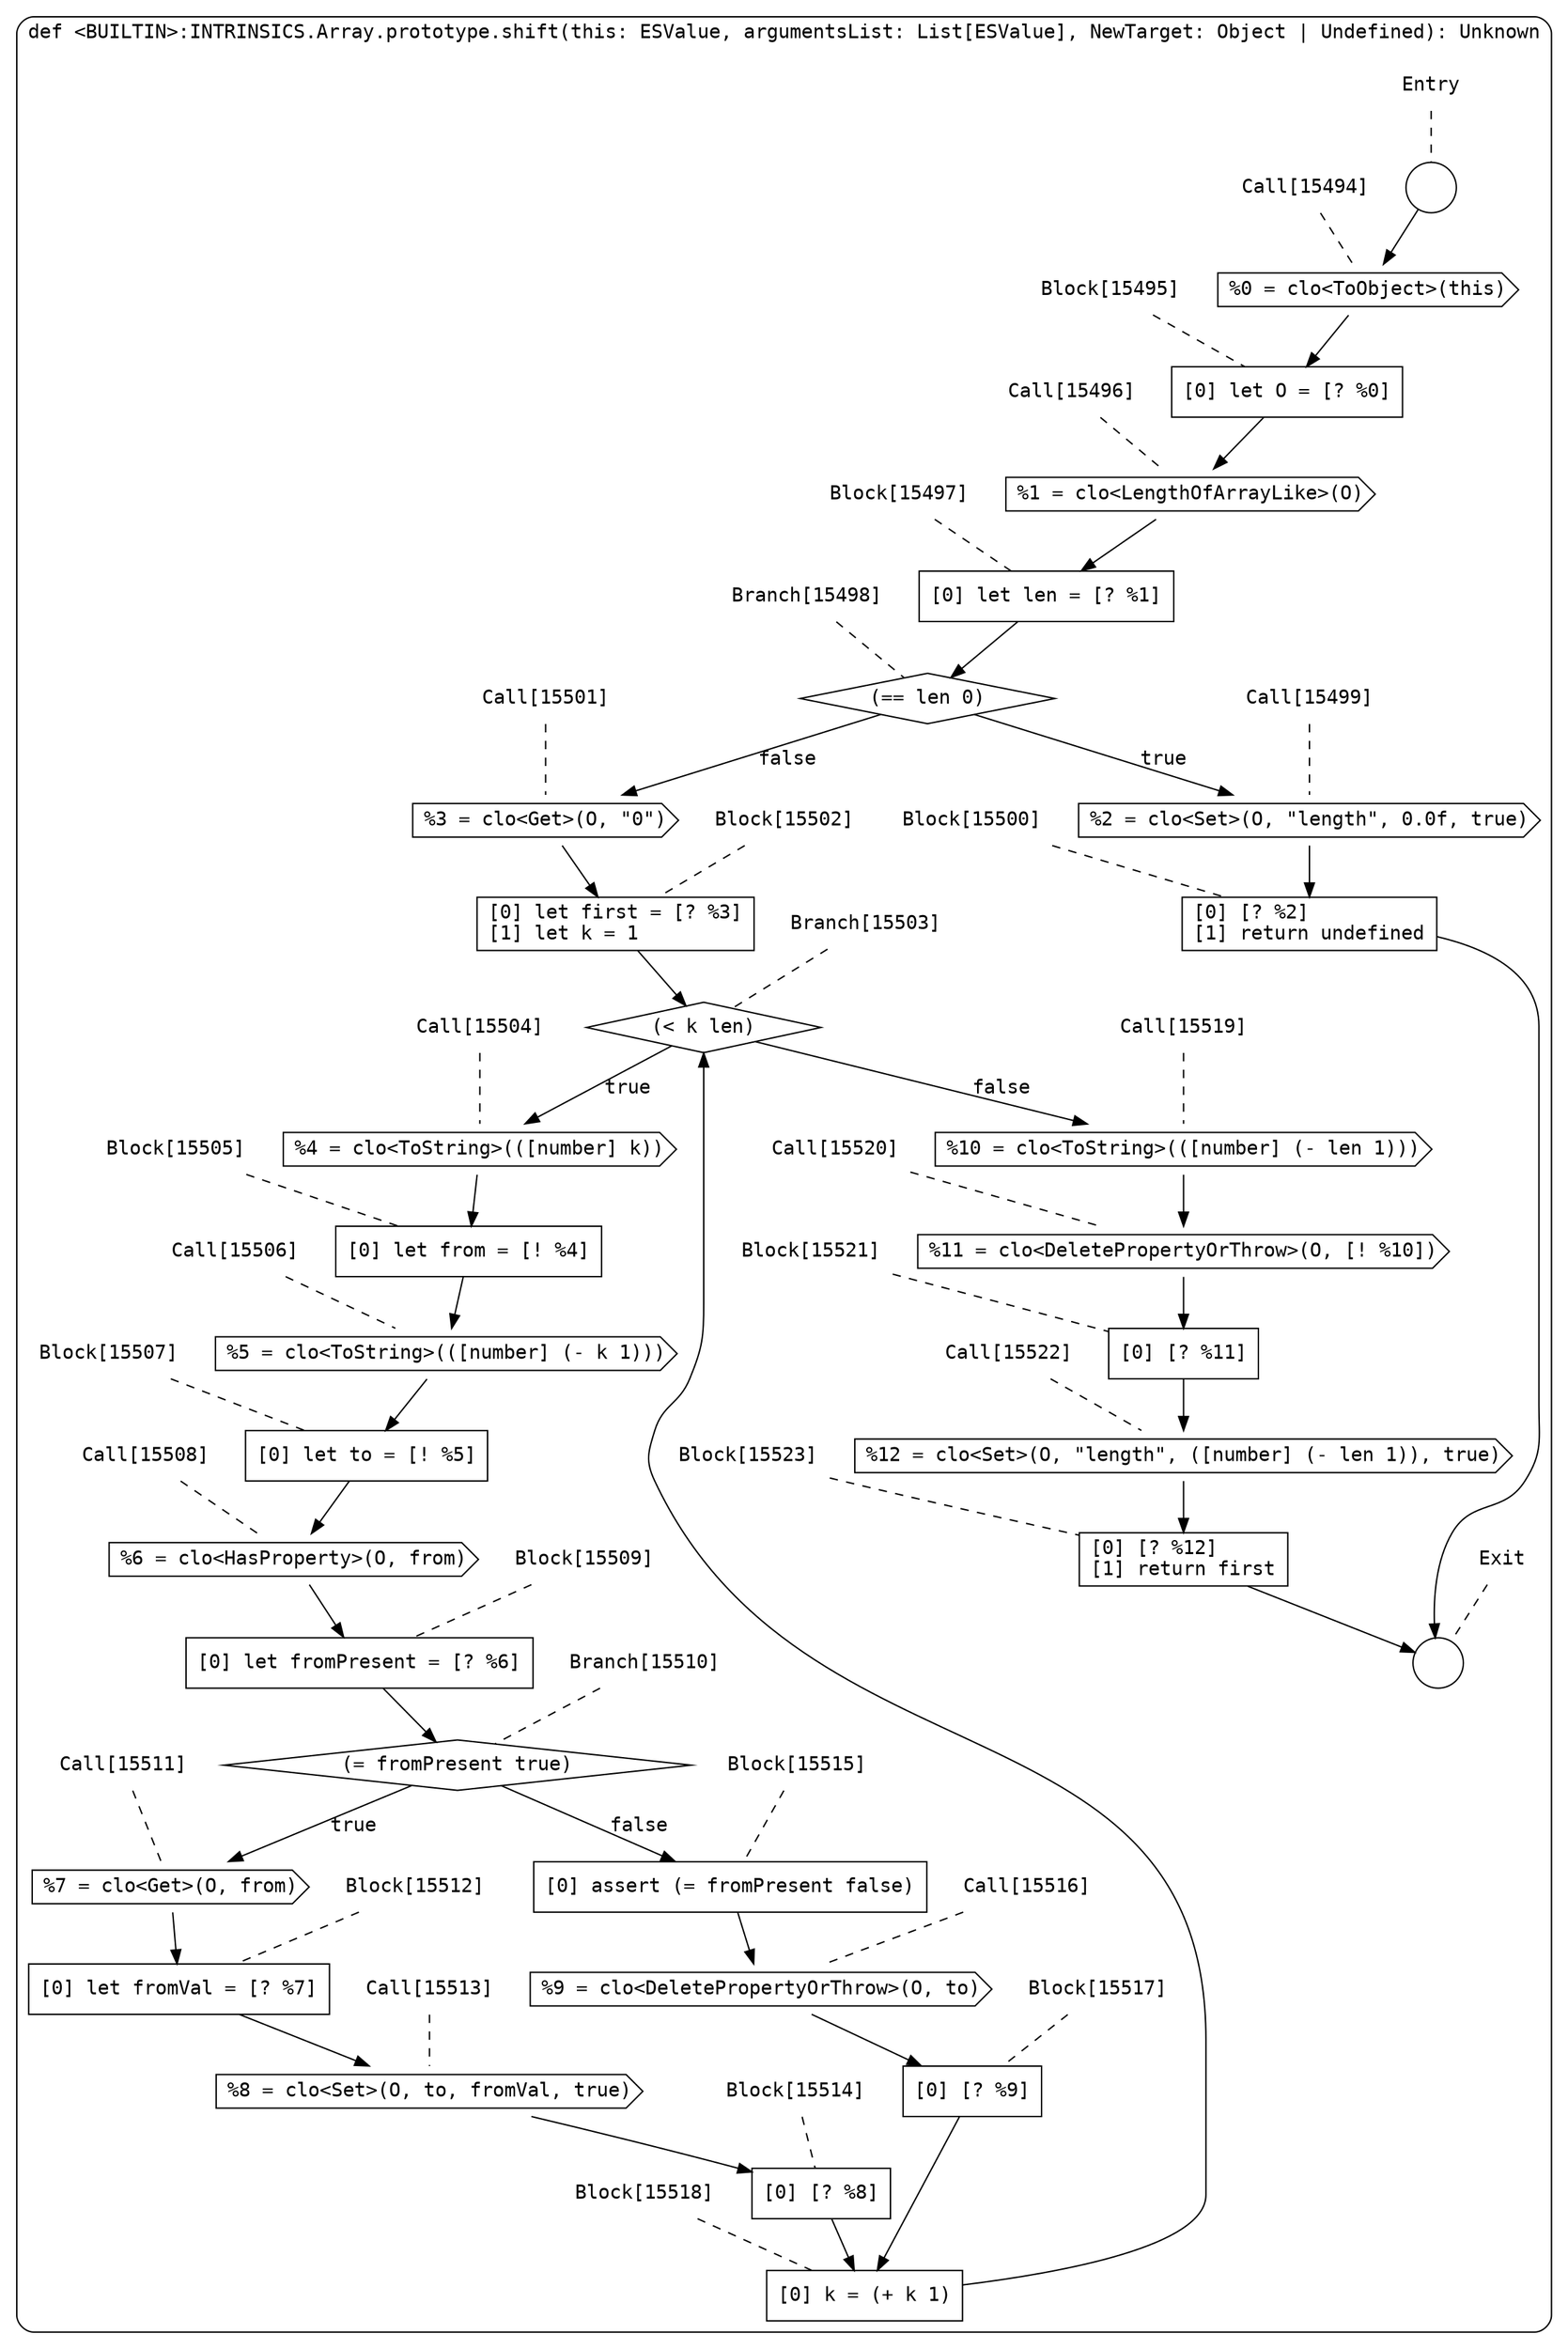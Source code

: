 digraph {
  graph [fontname = "Consolas"]
  node [fontname = "Consolas"]
  edge [fontname = "Consolas"]
  subgraph cluster2369 {
    label = "def <BUILTIN>:INTRINSICS.Array.prototype.shift(this: ESValue, argumentsList: List[ESValue], NewTarget: Object | Undefined): Unknown"
    style = rounded
    cluster2369_entry_name [shape=none, label=<<font color="black">Entry</font>>]
    cluster2369_entry_name -> cluster2369_entry [arrowhead=none, color="black", style=dashed]
    cluster2369_entry [shape=circle label=" " color="black" fillcolor="white" style=filled]
    cluster2369_entry -> node15494 [color="black"]
    cluster2369_exit_name [shape=none, label=<<font color="black">Exit</font>>]
    cluster2369_exit_name -> cluster2369_exit [arrowhead=none, color="black", style=dashed]
    cluster2369_exit [shape=circle label=" " color="black" fillcolor="white" style=filled]
    node15494_name [shape=none, label=<<font color="black">Call[15494]</font>>]
    node15494_name -> node15494 [arrowhead=none, color="black", style=dashed]
    node15494 [shape=cds, label=<<font color="black">%0 = clo&lt;ToObject&gt;(this)</font>> color="black" fillcolor="white", style=filled]
    node15494 -> node15495 [color="black"]
    node15495_name [shape=none, label=<<font color="black">Block[15495]</font>>]
    node15495_name -> node15495 [arrowhead=none, color="black", style=dashed]
    node15495 [shape=box, label=<<font color="black">[0] let O = [? %0]<BR ALIGN="LEFT"/></font>> color="black" fillcolor="white", style=filled]
    node15495 -> node15496 [color="black"]
    node15496_name [shape=none, label=<<font color="black">Call[15496]</font>>]
    node15496_name -> node15496 [arrowhead=none, color="black", style=dashed]
    node15496 [shape=cds, label=<<font color="black">%1 = clo&lt;LengthOfArrayLike&gt;(O)</font>> color="black" fillcolor="white", style=filled]
    node15496 -> node15497 [color="black"]
    node15497_name [shape=none, label=<<font color="black">Block[15497]</font>>]
    node15497_name -> node15497 [arrowhead=none, color="black", style=dashed]
    node15497 [shape=box, label=<<font color="black">[0] let len = [? %1]<BR ALIGN="LEFT"/></font>> color="black" fillcolor="white", style=filled]
    node15497 -> node15498 [color="black"]
    node15498_name [shape=none, label=<<font color="black">Branch[15498]</font>>]
    node15498_name -> node15498 [arrowhead=none, color="black", style=dashed]
    node15498 [shape=diamond, label=<<font color="black">(== len 0)</font>> color="black" fillcolor="white", style=filled]
    node15498 -> node15499 [label=<<font color="black">true</font>> color="black"]
    node15498 -> node15501 [label=<<font color="black">false</font>> color="black"]
    node15499_name [shape=none, label=<<font color="black">Call[15499]</font>>]
    node15499_name -> node15499 [arrowhead=none, color="black", style=dashed]
    node15499 [shape=cds, label=<<font color="black">%2 = clo&lt;Set&gt;(O, &quot;length&quot;, 0.0f, true)</font>> color="black" fillcolor="white", style=filled]
    node15499 -> node15500 [color="black"]
    node15501_name [shape=none, label=<<font color="black">Call[15501]</font>>]
    node15501_name -> node15501 [arrowhead=none, color="black", style=dashed]
    node15501 [shape=cds, label=<<font color="black">%3 = clo&lt;Get&gt;(O, &quot;0&quot;)</font>> color="black" fillcolor="white", style=filled]
    node15501 -> node15502 [color="black"]
    node15500_name [shape=none, label=<<font color="black">Block[15500]</font>>]
    node15500_name -> node15500 [arrowhead=none, color="black", style=dashed]
    node15500 [shape=box, label=<<font color="black">[0] [? %2]<BR ALIGN="LEFT"/>[1] return undefined<BR ALIGN="LEFT"/></font>> color="black" fillcolor="white", style=filled]
    node15500 -> cluster2369_exit [color="black"]
    node15502_name [shape=none, label=<<font color="black">Block[15502]</font>>]
    node15502_name -> node15502 [arrowhead=none, color="black", style=dashed]
    node15502 [shape=box, label=<<font color="black">[0] let first = [? %3]<BR ALIGN="LEFT"/>[1] let k = 1<BR ALIGN="LEFT"/></font>> color="black" fillcolor="white", style=filled]
    node15502 -> node15503 [color="black"]
    node15503_name [shape=none, label=<<font color="black">Branch[15503]</font>>]
    node15503_name -> node15503 [arrowhead=none, color="black", style=dashed]
    node15503 [shape=diamond, label=<<font color="black">(&lt; k len)</font>> color="black" fillcolor="white", style=filled]
    node15503 -> node15504 [label=<<font color="black">true</font>> color="black"]
    node15503 -> node15519 [label=<<font color="black">false</font>> color="black"]
    node15504_name [shape=none, label=<<font color="black">Call[15504]</font>>]
    node15504_name -> node15504 [arrowhead=none, color="black", style=dashed]
    node15504 [shape=cds, label=<<font color="black">%4 = clo&lt;ToString&gt;(([number] k))</font>> color="black" fillcolor="white", style=filled]
    node15504 -> node15505 [color="black"]
    node15519_name [shape=none, label=<<font color="black">Call[15519]</font>>]
    node15519_name -> node15519 [arrowhead=none, color="black", style=dashed]
    node15519 [shape=cds, label=<<font color="black">%10 = clo&lt;ToString&gt;(([number] (- len 1)))</font>> color="black" fillcolor="white", style=filled]
    node15519 -> node15520 [color="black"]
    node15505_name [shape=none, label=<<font color="black">Block[15505]</font>>]
    node15505_name -> node15505 [arrowhead=none, color="black", style=dashed]
    node15505 [shape=box, label=<<font color="black">[0] let from = [! %4]<BR ALIGN="LEFT"/></font>> color="black" fillcolor="white", style=filled]
    node15505 -> node15506 [color="black"]
    node15520_name [shape=none, label=<<font color="black">Call[15520]</font>>]
    node15520_name -> node15520 [arrowhead=none, color="black", style=dashed]
    node15520 [shape=cds, label=<<font color="black">%11 = clo&lt;DeletePropertyOrThrow&gt;(O, [! %10])</font>> color="black" fillcolor="white", style=filled]
    node15520 -> node15521 [color="black"]
    node15506_name [shape=none, label=<<font color="black">Call[15506]</font>>]
    node15506_name -> node15506 [arrowhead=none, color="black", style=dashed]
    node15506 [shape=cds, label=<<font color="black">%5 = clo&lt;ToString&gt;(([number] (- k 1)))</font>> color="black" fillcolor="white", style=filled]
    node15506 -> node15507 [color="black"]
    node15521_name [shape=none, label=<<font color="black">Block[15521]</font>>]
    node15521_name -> node15521 [arrowhead=none, color="black", style=dashed]
    node15521 [shape=box, label=<<font color="black">[0] [? %11]<BR ALIGN="LEFT"/></font>> color="black" fillcolor="white", style=filled]
    node15521 -> node15522 [color="black"]
    node15507_name [shape=none, label=<<font color="black">Block[15507]</font>>]
    node15507_name -> node15507 [arrowhead=none, color="black", style=dashed]
    node15507 [shape=box, label=<<font color="black">[0] let to = [! %5]<BR ALIGN="LEFT"/></font>> color="black" fillcolor="white", style=filled]
    node15507 -> node15508 [color="black"]
    node15522_name [shape=none, label=<<font color="black">Call[15522]</font>>]
    node15522_name -> node15522 [arrowhead=none, color="black", style=dashed]
    node15522 [shape=cds, label=<<font color="black">%12 = clo&lt;Set&gt;(O, &quot;length&quot;, ([number] (- len 1)), true)</font>> color="black" fillcolor="white", style=filled]
    node15522 -> node15523 [color="black"]
    node15508_name [shape=none, label=<<font color="black">Call[15508]</font>>]
    node15508_name -> node15508 [arrowhead=none, color="black", style=dashed]
    node15508 [shape=cds, label=<<font color="black">%6 = clo&lt;HasProperty&gt;(O, from)</font>> color="black" fillcolor="white", style=filled]
    node15508 -> node15509 [color="black"]
    node15523_name [shape=none, label=<<font color="black">Block[15523]</font>>]
    node15523_name -> node15523 [arrowhead=none, color="black", style=dashed]
    node15523 [shape=box, label=<<font color="black">[0] [? %12]<BR ALIGN="LEFT"/>[1] return first<BR ALIGN="LEFT"/></font>> color="black" fillcolor="white", style=filled]
    node15523 -> cluster2369_exit [color="black"]
    node15509_name [shape=none, label=<<font color="black">Block[15509]</font>>]
    node15509_name -> node15509 [arrowhead=none, color="black", style=dashed]
    node15509 [shape=box, label=<<font color="black">[0] let fromPresent = [? %6]<BR ALIGN="LEFT"/></font>> color="black" fillcolor="white", style=filled]
    node15509 -> node15510 [color="black"]
    node15510_name [shape=none, label=<<font color="black">Branch[15510]</font>>]
    node15510_name -> node15510 [arrowhead=none, color="black", style=dashed]
    node15510 [shape=diamond, label=<<font color="black">(= fromPresent true)</font>> color="black" fillcolor="white", style=filled]
    node15510 -> node15511 [label=<<font color="black">true</font>> color="black"]
    node15510 -> node15515 [label=<<font color="black">false</font>> color="black"]
    node15511_name [shape=none, label=<<font color="black">Call[15511]</font>>]
    node15511_name -> node15511 [arrowhead=none, color="black", style=dashed]
    node15511 [shape=cds, label=<<font color="black">%7 = clo&lt;Get&gt;(O, from)</font>> color="black" fillcolor="white", style=filled]
    node15511 -> node15512 [color="black"]
    node15515_name [shape=none, label=<<font color="black">Block[15515]</font>>]
    node15515_name -> node15515 [arrowhead=none, color="black", style=dashed]
    node15515 [shape=box, label=<<font color="black">[0] assert (= fromPresent false)<BR ALIGN="LEFT"/></font>> color="black" fillcolor="white", style=filled]
    node15515 -> node15516 [color="black"]
    node15512_name [shape=none, label=<<font color="black">Block[15512]</font>>]
    node15512_name -> node15512 [arrowhead=none, color="black", style=dashed]
    node15512 [shape=box, label=<<font color="black">[0] let fromVal = [? %7]<BR ALIGN="LEFT"/></font>> color="black" fillcolor="white", style=filled]
    node15512 -> node15513 [color="black"]
    node15516_name [shape=none, label=<<font color="black">Call[15516]</font>>]
    node15516_name -> node15516 [arrowhead=none, color="black", style=dashed]
    node15516 [shape=cds, label=<<font color="black">%9 = clo&lt;DeletePropertyOrThrow&gt;(O, to)</font>> color="black" fillcolor="white", style=filled]
    node15516 -> node15517 [color="black"]
    node15513_name [shape=none, label=<<font color="black">Call[15513]</font>>]
    node15513_name -> node15513 [arrowhead=none, color="black", style=dashed]
    node15513 [shape=cds, label=<<font color="black">%8 = clo&lt;Set&gt;(O, to, fromVal, true)</font>> color="black" fillcolor="white", style=filled]
    node15513 -> node15514 [color="black"]
    node15517_name [shape=none, label=<<font color="black">Block[15517]</font>>]
    node15517_name -> node15517 [arrowhead=none, color="black", style=dashed]
    node15517 [shape=box, label=<<font color="black">[0] [? %9]<BR ALIGN="LEFT"/></font>> color="black" fillcolor="white", style=filled]
    node15517 -> node15518 [color="black"]
    node15514_name [shape=none, label=<<font color="black">Block[15514]</font>>]
    node15514_name -> node15514 [arrowhead=none, color="black", style=dashed]
    node15514 [shape=box, label=<<font color="black">[0] [? %8]<BR ALIGN="LEFT"/></font>> color="black" fillcolor="white", style=filled]
    node15514 -> node15518 [color="black"]
    node15518_name [shape=none, label=<<font color="black">Block[15518]</font>>]
    node15518_name -> node15518 [arrowhead=none, color="black", style=dashed]
    node15518 [shape=box, label=<<font color="black">[0] k = (+ k 1)<BR ALIGN="LEFT"/></font>> color="black" fillcolor="white", style=filled]
    node15518 -> node15503 [color="black"]
  }
}